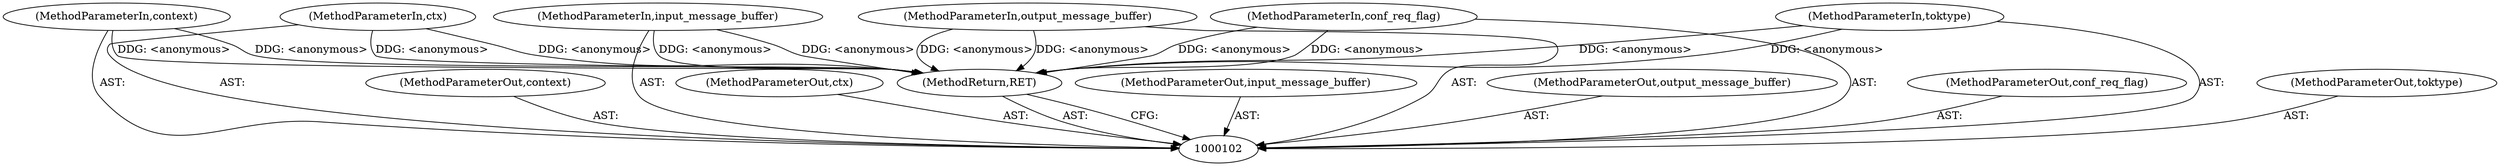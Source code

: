 digraph "0_krb5_82dc33da50338ac84c7b4102dc6513d897d0506a_3" {
"1000110" [label="(MethodReturn,RET)"];
"1000103" [label="(MethodParameterIn,context)"];
"1000120" [label="(MethodParameterOut,context)"];
"1000104" [label="(MethodParameterIn,ctx)"];
"1000121" [label="(MethodParameterOut,ctx)"];
"1000105" [label="(MethodParameterIn,input_message_buffer)"];
"1000122" [label="(MethodParameterOut,input_message_buffer)"];
"1000106" [label="(MethodParameterIn,output_message_buffer)"];
"1000123" [label="(MethodParameterOut,output_message_buffer)"];
"1000107" [label="(MethodParameterIn,conf_req_flag)"];
"1000124" [label="(MethodParameterOut,conf_req_flag)"];
"1000108" [label="(MethodParameterIn,toktype)"];
"1000125" [label="(MethodParameterOut,toktype)"];
"1000110" -> "1000102"  [label="AST: "];
"1000110" -> "1000102"  [label="CFG: "];
"1000108" -> "1000110"  [label="DDG: <anonymous>"];
"1000107" -> "1000110"  [label="DDG: <anonymous>"];
"1000104" -> "1000110"  [label="DDG: <anonymous>"];
"1000105" -> "1000110"  [label="DDG: <anonymous>"];
"1000103" -> "1000110"  [label="DDG: <anonymous>"];
"1000106" -> "1000110"  [label="DDG: <anonymous>"];
"1000103" -> "1000102"  [label="AST: "];
"1000103" -> "1000110"  [label="DDG: <anonymous>"];
"1000120" -> "1000102"  [label="AST: "];
"1000104" -> "1000102"  [label="AST: "];
"1000104" -> "1000110"  [label="DDG: <anonymous>"];
"1000121" -> "1000102"  [label="AST: "];
"1000105" -> "1000102"  [label="AST: "];
"1000105" -> "1000110"  [label="DDG: <anonymous>"];
"1000122" -> "1000102"  [label="AST: "];
"1000106" -> "1000102"  [label="AST: "];
"1000106" -> "1000110"  [label="DDG: <anonymous>"];
"1000123" -> "1000102"  [label="AST: "];
"1000107" -> "1000102"  [label="AST: "];
"1000107" -> "1000110"  [label="DDG: <anonymous>"];
"1000124" -> "1000102"  [label="AST: "];
"1000108" -> "1000102"  [label="AST: "];
"1000108" -> "1000110"  [label="DDG: <anonymous>"];
"1000125" -> "1000102"  [label="AST: "];
}
